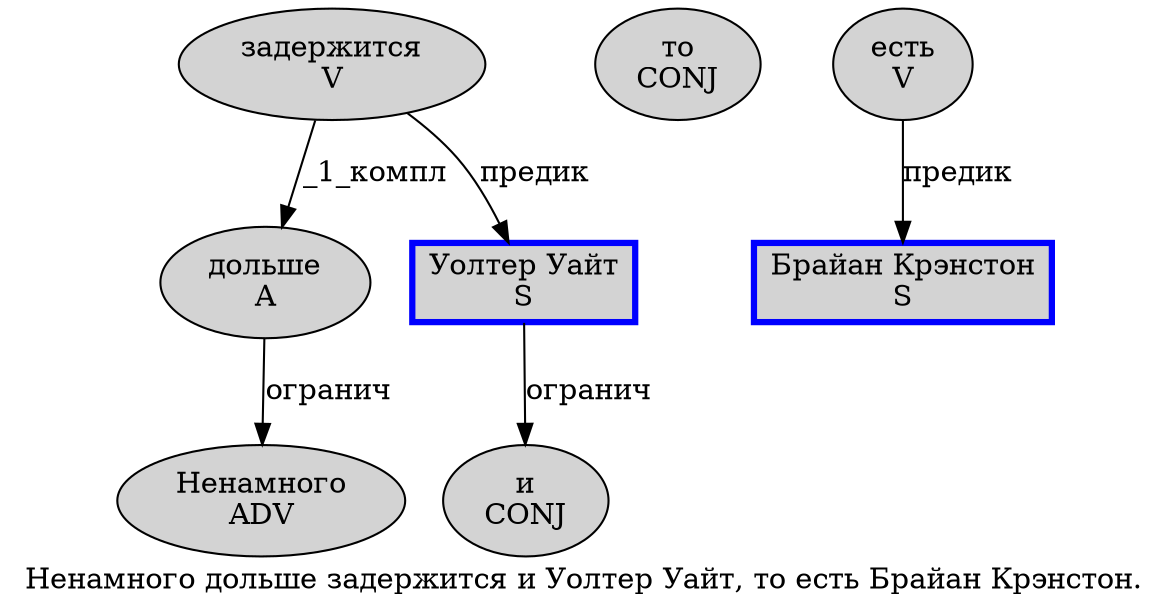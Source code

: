 digraph SENTENCE_4467 {
	graph [label="Ненамного дольше задержится и Уолтер Уайт, то есть Брайан Крэнстон."]
	node [style=filled]
		0 [label="Ненамного
ADV" color="" fillcolor=lightgray penwidth=1 shape=ellipse]
		1 [label="дольше
A" color="" fillcolor=lightgray penwidth=1 shape=ellipse]
		2 [label="задержится
V" color="" fillcolor=lightgray penwidth=1 shape=ellipse]
		3 [label="и
CONJ" color="" fillcolor=lightgray penwidth=1 shape=ellipse]
		4 [label="Уолтер Уайт
S" color=blue fillcolor=lightgray penwidth=3 shape=box]
		6 [label="то
CONJ" color="" fillcolor=lightgray penwidth=1 shape=ellipse]
		7 [label="есть
V" color="" fillcolor=lightgray penwidth=1 shape=ellipse]
		8 [label="Брайан Крэнстон
S" color=blue fillcolor=lightgray penwidth=3 shape=box]
			4 -> 3 [label="огранич"]
			1 -> 0 [label="огранич"]
			7 -> 8 [label="предик"]
			2 -> 1 [label="_1_компл"]
			2 -> 4 [label="предик"]
}